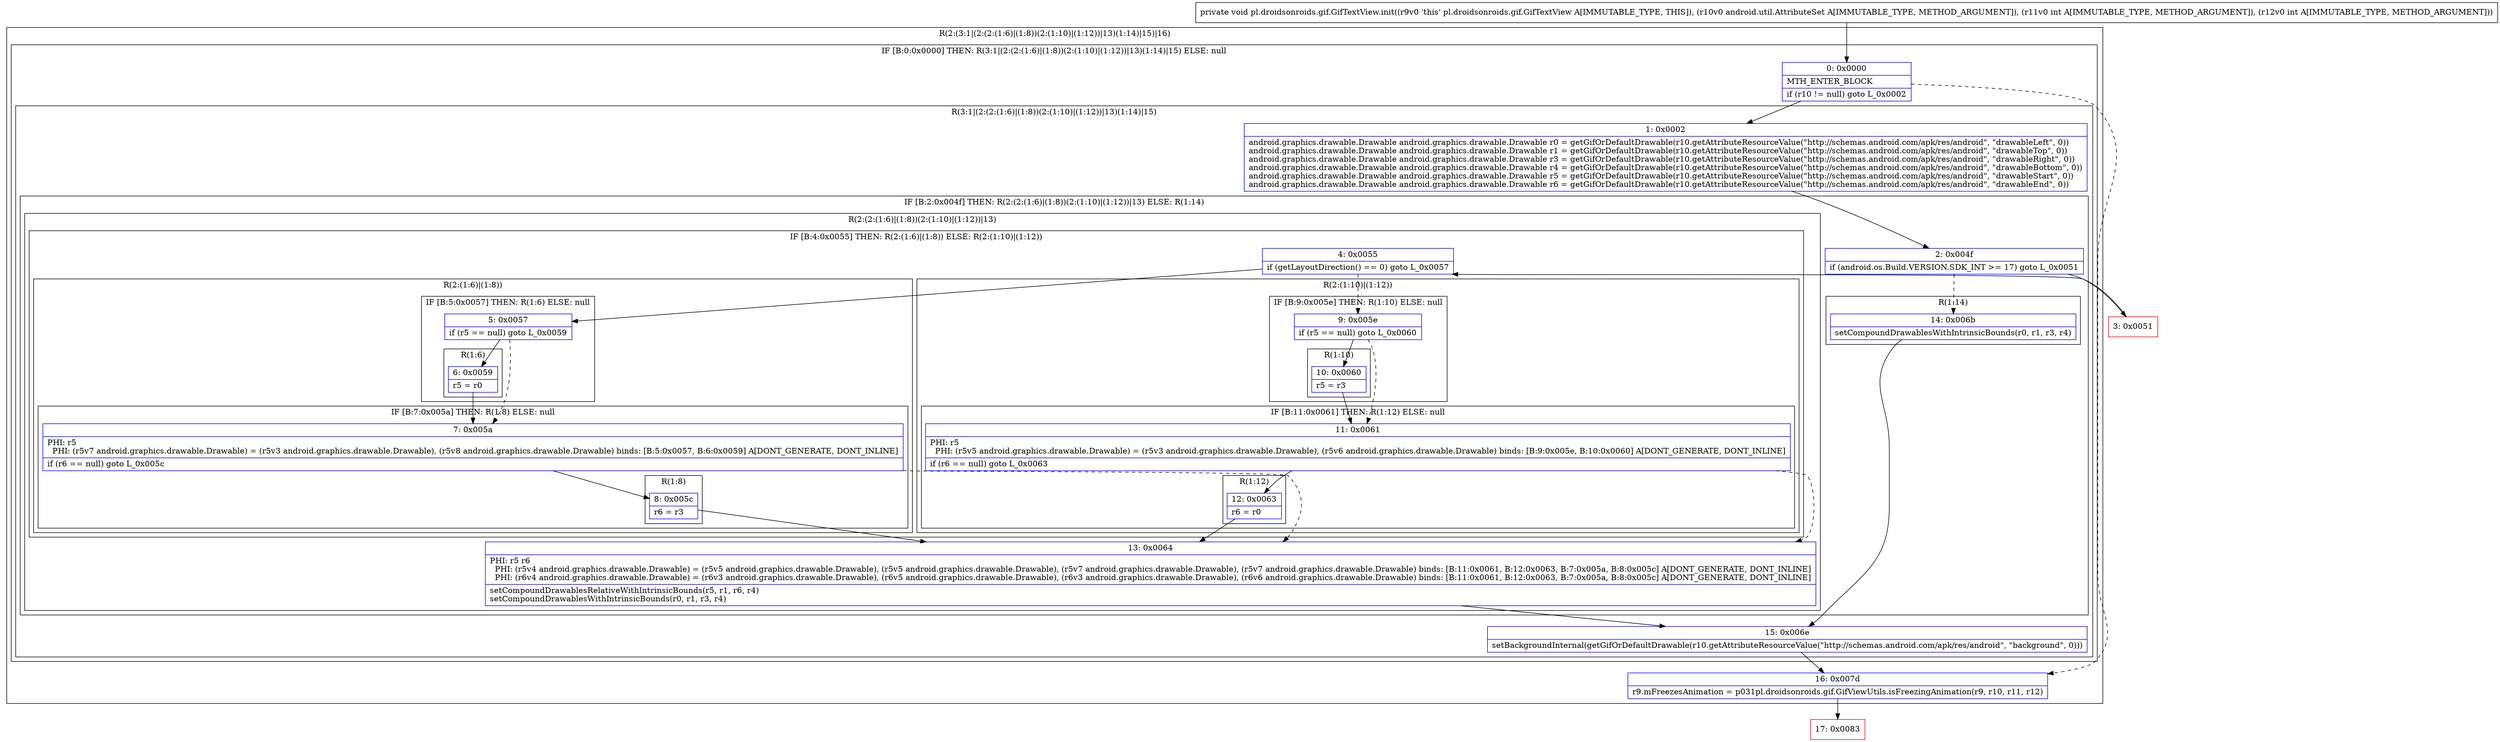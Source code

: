 digraph "CFG forpl.droidsonroids.gif.GifTextView.init(Landroid\/util\/AttributeSet;II)V" {
subgraph cluster_Region_1604292000 {
label = "R(2:(3:1|(2:(2:(1:6)|(1:8))(2:(1:10)|(1:12))|13)(1:14)|15)|16)";
node [shape=record,color=blue];
subgraph cluster_IfRegion_973673237 {
label = "IF [B:0:0x0000] THEN: R(3:1|(2:(2:(1:6)|(1:8))(2:(1:10)|(1:12))|13)(1:14)|15) ELSE: null";
node [shape=record,color=blue];
Node_0 [shape=record,label="{0\:\ 0x0000|MTH_ENTER_BLOCK\l|if (r10 != null) goto L_0x0002\l}"];
subgraph cluster_Region_671208214 {
label = "R(3:1|(2:(2:(1:6)|(1:8))(2:(1:10)|(1:12))|13)(1:14)|15)";
node [shape=record,color=blue];
Node_1 [shape=record,label="{1\:\ 0x0002|android.graphics.drawable.Drawable android.graphics.drawable.Drawable r0 = getGifOrDefaultDrawable(r10.getAttributeResourceValue(\"http:\/\/schemas.android.com\/apk\/res\/android\", \"drawableLeft\", 0))\landroid.graphics.drawable.Drawable android.graphics.drawable.Drawable r1 = getGifOrDefaultDrawable(r10.getAttributeResourceValue(\"http:\/\/schemas.android.com\/apk\/res\/android\", \"drawableTop\", 0))\landroid.graphics.drawable.Drawable android.graphics.drawable.Drawable r3 = getGifOrDefaultDrawable(r10.getAttributeResourceValue(\"http:\/\/schemas.android.com\/apk\/res\/android\", \"drawableRight\", 0))\landroid.graphics.drawable.Drawable android.graphics.drawable.Drawable r4 = getGifOrDefaultDrawable(r10.getAttributeResourceValue(\"http:\/\/schemas.android.com\/apk\/res\/android\", \"drawableBottom\", 0))\landroid.graphics.drawable.Drawable android.graphics.drawable.Drawable r5 = getGifOrDefaultDrawable(r10.getAttributeResourceValue(\"http:\/\/schemas.android.com\/apk\/res\/android\", \"drawableStart\", 0))\landroid.graphics.drawable.Drawable android.graphics.drawable.Drawable r6 = getGifOrDefaultDrawable(r10.getAttributeResourceValue(\"http:\/\/schemas.android.com\/apk\/res\/android\", \"drawableEnd\", 0))\l}"];
subgraph cluster_IfRegion_10337640 {
label = "IF [B:2:0x004f] THEN: R(2:(2:(1:6)|(1:8))(2:(1:10)|(1:12))|13) ELSE: R(1:14)";
node [shape=record,color=blue];
Node_2 [shape=record,label="{2\:\ 0x004f|if (android.os.Build.VERSION.SDK_INT \>= 17) goto L_0x0051\l}"];
subgraph cluster_Region_1411306063 {
label = "R(2:(2:(1:6)|(1:8))(2:(1:10)|(1:12))|13)";
node [shape=record,color=blue];
subgraph cluster_IfRegion_1395325324 {
label = "IF [B:4:0x0055] THEN: R(2:(1:6)|(1:8)) ELSE: R(2:(1:10)|(1:12))";
node [shape=record,color=blue];
Node_4 [shape=record,label="{4\:\ 0x0055|if (getLayoutDirection() == 0) goto L_0x0057\l}"];
subgraph cluster_Region_1895533764 {
label = "R(2:(1:6)|(1:8))";
node [shape=record,color=blue];
subgraph cluster_IfRegion_91265515 {
label = "IF [B:5:0x0057] THEN: R(1:6) ELSE: null";
node [shape=record,color=blue];
Node_5 [shape=record,label="{5\:\ 0x0057|if (r5 == null) goto L_0x0059\l}"];
subgraph cluster_Region_1387634789 {
label = "R(1:6)";
node [shape=record,color=blue];
Node_6 [shape=record,label="{6\:\ 0x0059|r5 = r0\l}"];
}
}
subgraph cluster_IfRegion_864723651 {
label = "IF [B:7:0x005a] THEN: R(1:8) ELSE: null";
node [shape=record,color=blue];
Node_7 [shape=record,label="{7\:\ 0x005a|PHI: r5 \l  PHI: (r5v7 android.graphics.drawable.Drawable) = (r5v3 android.graphics.drawable.Drawable), (r5v8 android.graphics.drawable.Drawable) binds: [B:5:0x0057, B:6:0x0059] A[DONT_GENERATE, DONT_INLINE]\l|if (r6 == null) goto L_0x005c\l}"];
subgraph cluster_Region_224924160 {
label = "R(1:8)";
node [shape=record,color=blue];
Node_8 [shape=record,label="{8\:\ 0x005c|r6 = r3\l}"];
}
}
}
subgraph cluster_Region_35170421 {
label = "R(2:(1:10)|(1:12))";
node [shape=record,color=blue];
subgraph cluster_IfRegion_2126468870 {
label = "IF [B:9:0x005e] THEN: R(1:10) ELSE: null";
node [shape=record,color=blue];
Node_9 [shape=record,label="{9\:\ 0x005e|if (r5 == null) goto L_0x0060\l}"];
subgraph cluster_Region_668908533 {
label = "R(1:10)";
node [shape=record,color=blue];
Node_10 [shape=record,label="{10\:\ 0x0060|r5 = r3\l}"];
}
}
subgraph cluster_IfRegion_1633269332 {
label = "IF [B:11:0x0061] THEN: R(1:12) ELSE: null";
node [shape=record,color=blue];
Node_11 [shape=record,label="{11\:\ 0x0061|PHI: r5 \l  PHI: (r5v5 android.graphics.drawable.Drawable) = (r5v3 android.graphics.drawable.Drawable), (r5v6 android.graphics.drawable.Drawable) binds: [B:9:0x005e, B:10:0x0060] A[DONT_GENERATE, DONT_INLINE]\l|if (r6 == null) goto L_0x0063\l}"];
subgraph cluster_Region_1882932476 {
label = "R(1:12)";
node [shape=record,color=blue];
Node_12 [shape=record,label="{12\:\ 0x0063|r6 = r0\l}"];
}
}
}
}
Node_13 [shape=record,label="{13\:\ 0x0064|PHI: r5 r6 \l  PHI: (r5v4 android.graphics.drawable.Drawable) = (r5v5 android.graphics.drawable.Drawable), (r5v5 android.graphics.drawable.Drawable), (r5v7 android.graphics.drawable.Drawable), (r5v7 android.graphics.drawable.Drawable) binds: [B:11:0x0061, B:12:0x0063, B:7:0x005a, B:8:0x005c] A[DONT_GENERATE, DONT_INLINE]\l  PHI: (r6v4 android.graphics.drawable.Drawable) = (r6v3 android.graphics.drawable.Drawable), (r6v5 android.graphics.drawable.Drawable), (r6v3 android.graphics.drawable.Drawable), (r6v6 android.graphics.drawable.Drawable) binds: [B:11:0x0061, B:12:0x0063, B:7:0x005a, B:8:0x005c] A[DONT_GENERATE, DONT_INLINE]\l|setCompoundDrawablesRelativeWithIntrinsicBounds(r5, r1, r6, r4)\lsetCompoundDrawablesWithIntrinsicBounds(r0, r1, r3, r4)\l}"];
}
subgraph cluster_Region_1923166905 {
label = "R(1:14)";
node [shape=record,color=blue];
Node_14 [shape=record,label="{14\:\ 0x006b|setCompoundDrawablesWithIntrinsicBounds(r0, r1, r3, r4)\l}"];
}
}
Node_15 [shape=record,label="{15\:\ 0x006e|setBackgroundInternal(getGifOrDefaultDrawable(r10.getAttributeResourceValue(\"http:\/\/schemas.android.com\/apk\/res\/android\", \"background\", 0)))\l}"];
}
}
Node_16 [shape=record,label="{16\:\ 0x007d|r9.mFreezesAnimation = p031pl.droidsonroids.gif.GifViewUtils.isFreezingAnimation(r9, r10, r11, r12)\l}"];
}
Node_3 [shape=record,color=red,label="{3\:\ 0x0051}"];
Node_17 [shape=record,color=red,label="{17\:\ 0x0083}"];
MethodNode[shape=record,label="{private void pl.droidsonroids.gif.GifTextView.init((r9v0 'this' pl.droidsonroids.gif.GifTextView A[IMMUTABLE_TYPE, THIS]), (r10v0 android.util.AttributeSet A[IMMUTABLE_TYPE, METHOD_ARGUMENT]), (r11v0 int A[IMMUTABLE_TYPE, METHOD_ARGUMENT]), (r12v0 int A[IMMUTABLE_TYPE, METHOD_ARGUMENT])) }"];
MethodNode -> Node_0;
Node_0 -> Node_1;
Node_0 -> Node_16[style=dashed];
Node_1 -> Node_2;
Node_2 -> Node_3;
Node_2 -> Node_14[style=dashed];
Node_4 -> Node_5;
Node_4 -> Node_9[style=dashed];
Node_5 -> Node_6;
Node_5 -> Node_7[style=dashed];
Node_6 -> Node_7;
Node_7 -> Node_8;
Node_7 -> Node_13[style=dashed];
Node_8 -> Node_13;
Node_9 -> Node_10;
Node_9 -> Node_11[style=dashed];
Node_10 -> Node_11;
Node_11 -> Node_12;
Node_11 -> Node_13[style=dashed];
Node_12 -> Node_13;
Node_13 -> Node_15;
Node_14 -> Node_15;
Node_15 -> Node_16;
Node_16 -> Node_17;
Node_3 -> Node_4;
}

